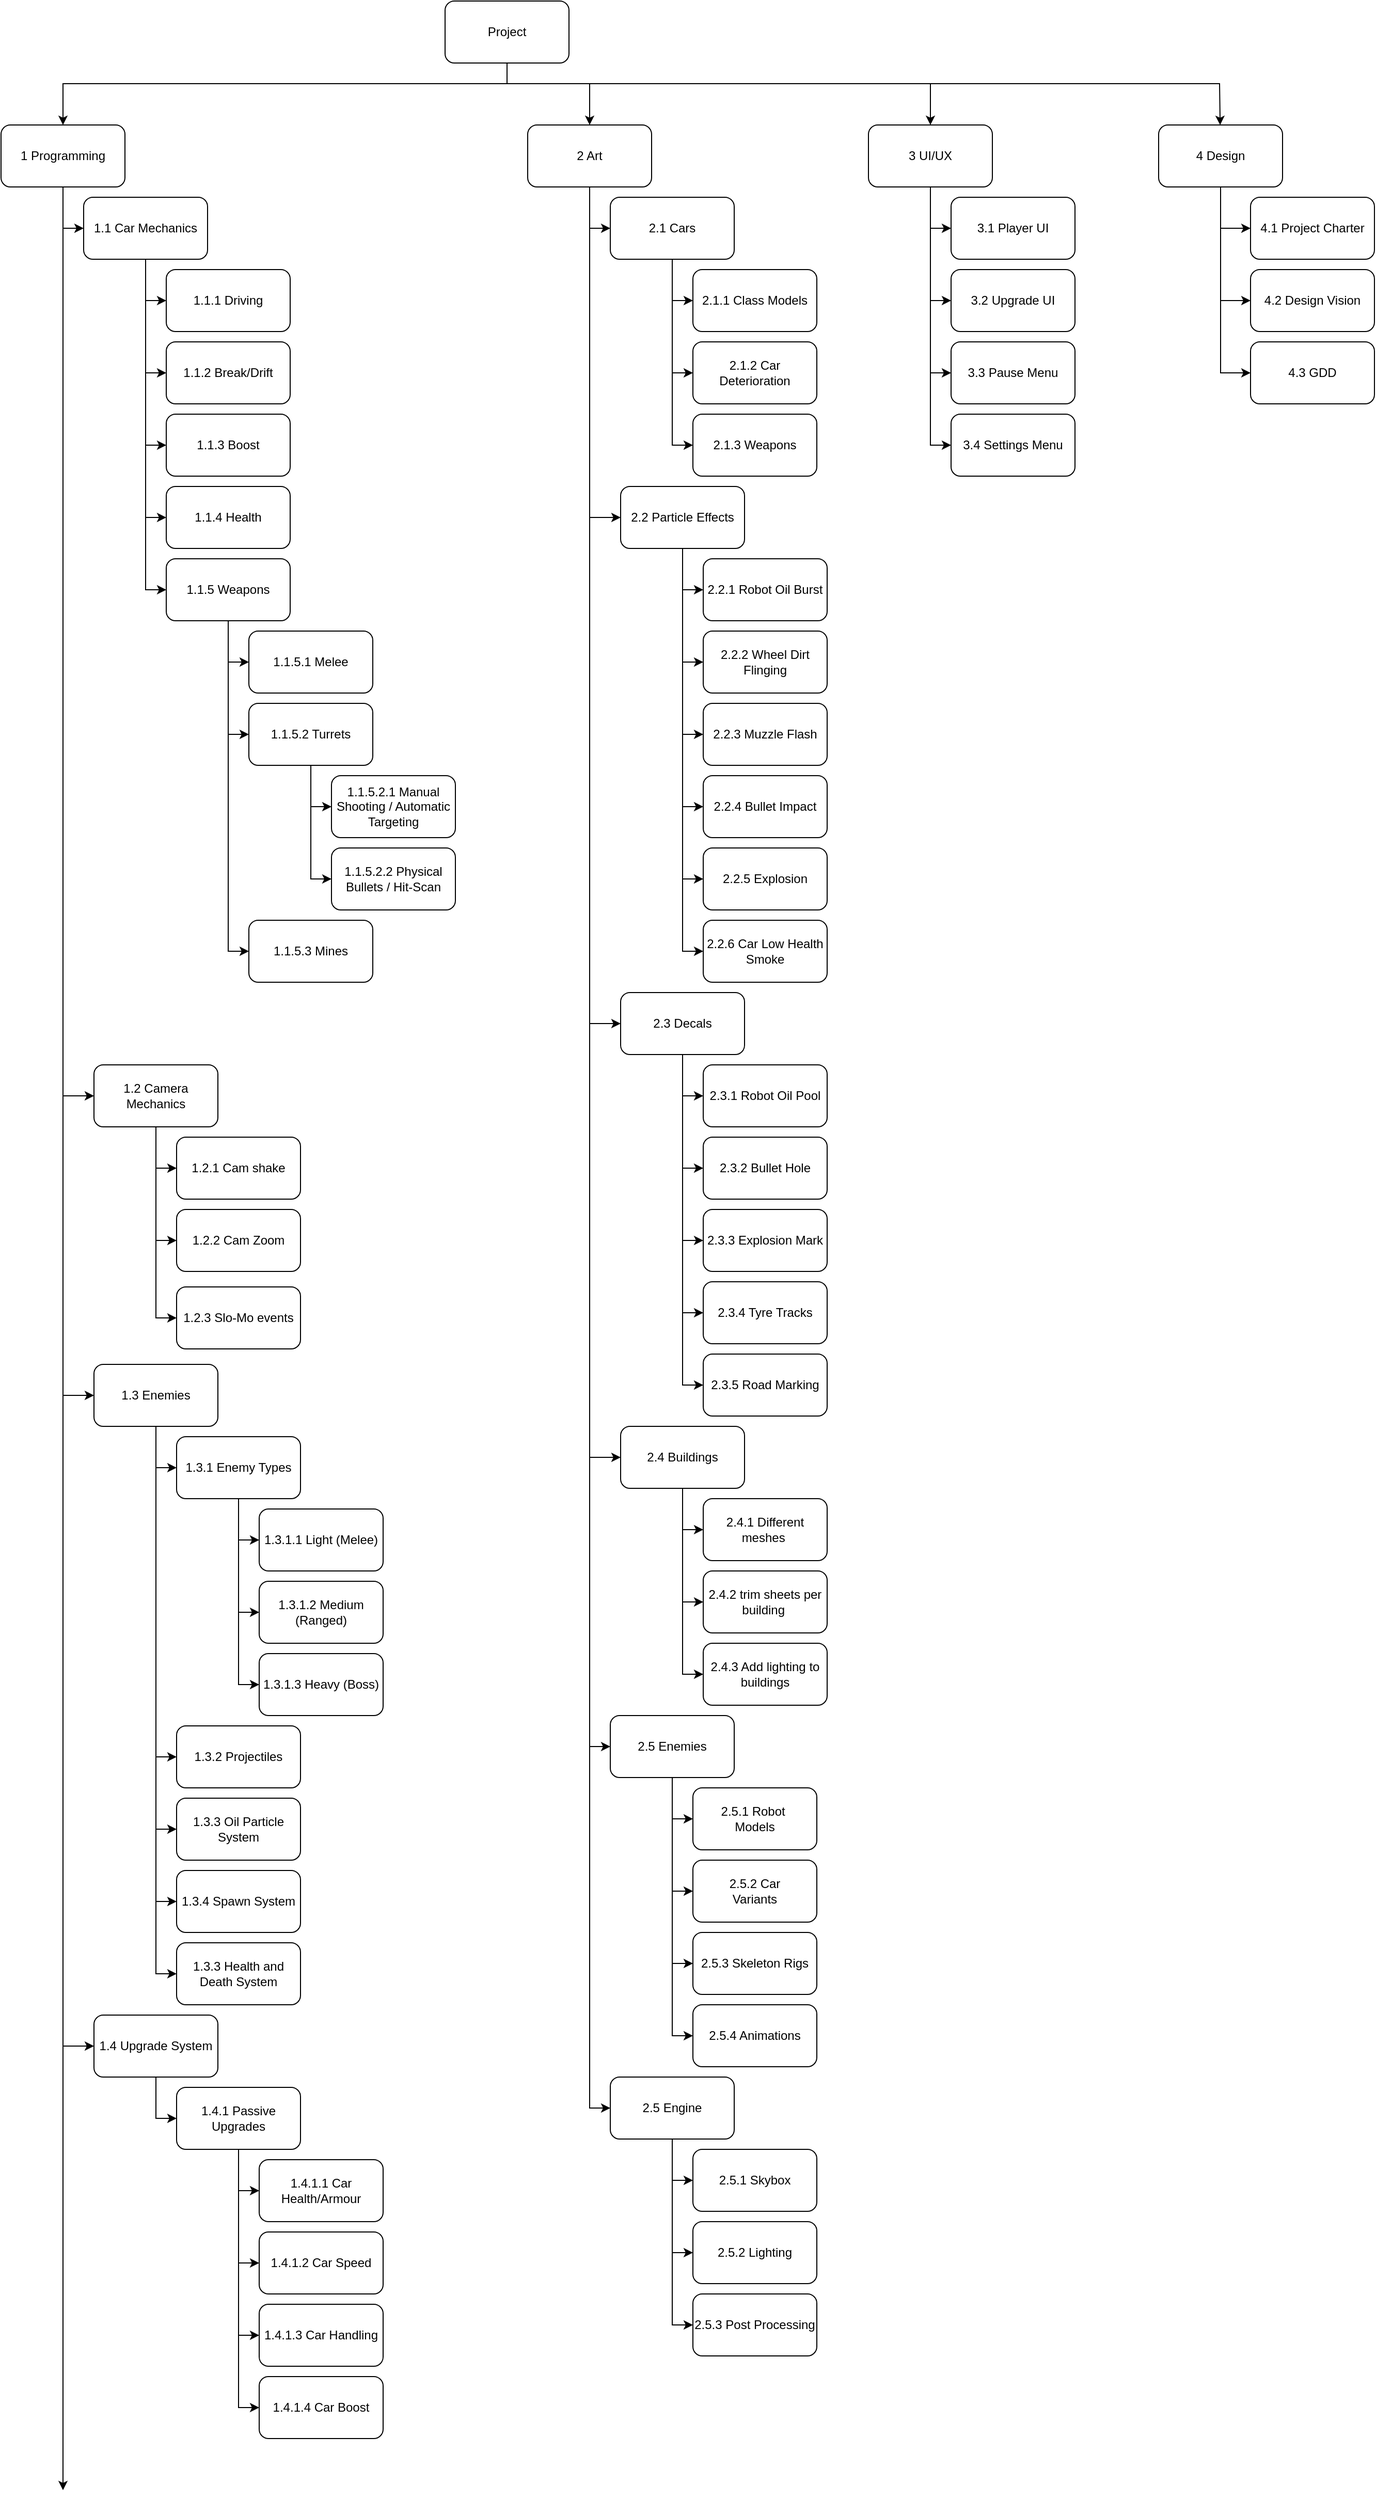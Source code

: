 <mxfile version="24.7.17">
  <diagram id="pvwwQUrMOcKolIaD9RjZ" name="Page-1">
    <mxGraphModel dx="1072" dy="606" grid="1" gridSize="10" guides="1" tooltips="1" connect="1" arrows="1" fold="1" page="1" pageScale="1" pageWidth="827" pageHeight="1169" math="0" shadow="0">
      <root>
        <mxCell id="0" />
        <mxCell id="1" parent="0" />
        <mxCell id="buFqJGUQjfIV5JwptgsI-9" style="edgeStyle=orthogonalEdgeStyle;rounded=0;orthogonalLoop=1;jettySize=auto;html=1;entryX=0;entryY=0.5;entryDx=0;entryDy=0;" parent="1" source="buFqJGUQjfIV5JwptgsI-1" target="buFqJGUQjfIV5JwptgsI-5" edge="1">
          <mxGeometry relative="1" as="geometry" />
        </mxCell>
        <mxCell id="g57Ve-lHUcN1gr9f3cv--34" style="edgeStyle=orthogonalEdgeStyle;rounded=0;orthogonalLoop=1;jettySize=auto;html=1;entryX=0;entryY=0.5;entryDx=0;entryDy=0;" parent="1" source="buFqJGUQjfIV5JwptgsI-1" target="g57Ve-lHUcN1gr9f3cv--35" edge="1">
          <mxGeometry relative="1" as="geometry">
            <mxPoint x="120" y="2000.833" as="targetPoint" />
          </mxGeometry>
        </mxCell>
        <mxCell id="g57Ve-lHUcN1gr9f3cv--50" style="edgeStyle=orthogonalEdgeStyle;rounded=0;orthogonalLoop=1;jettySize=auto;html=1;" parent="1" source="buFqJGUQjfIV5JwptgsI-1" edge="1">
          <mxGeometry relative="1" as="geometry">
            <mxPoint x="120" y="2410" as="targetPoint" />
          </mxGeometry>
        </mxCell>
        <mxCell id="buFqJGUQjfIV5JwptgsI-1" value="1 Programming" style="rounded=1;whiteSpace=wrap;html=1;" parent="1" vertex="1">
          <mxGeometry x="60" y="120" width="120" height="60" as="geometry" />
        </mxCell>
        <mxCell id="tWt80_bKlkRKH3--Gsll-1" style="edgeStyle=orthogonalEdgeStyle;rounded=0;orthogonalLoop=1;jettySize=auto;html=1;exitX=0.5;exitY=1;exitDx=0;exitDy=0;entryX=0;entryY=0.5;entryDx=0;entryDy=0;" parent="1" source="buFqJGUQjfIV5JwptgsI-2" target="tWt80_bKlkRKH3--Gsll-2" edge="1">
          <mxGeometry relative="1" as="geometry">
            <mxPoint x="630" y="1321" as="targetPoint" />
          </mxGeometry>
        </mxCell>
        <mxCell id="Zm_NxnUprEpSF7YcfMTa-1" style="edgeStyle=orthogonalEdgeStyle;rounded=0;orthogonalLoop=1;jettySize=auto;html=1;entryX=0;entryY=0.5;entryDx=0;entryDy=0;" parent="1" source="buFqJGUQjfIV5JwptgsI-2" target="Zm_NxnUprEpSF7YcfMTa-2" edge="1">
          <mxGeometry relative="1" as="geometry">
            <mxPoint x="630" y="1680" as="targetPoint" />
          </mxGeometry>
        </mxCell>
        <mxCell id="Zm_NxnUprEpSF7YcfMTa-15" style="edgeStyle=orthogonalEdgeStyle;rounded=0;orthogonalLoop=1;jettySize=auto;html=1;entryX=0;entryY=0.5;entryDx=0;entryDy=0;" parent="1" source="buFqJGUQjfIV5JwptgsI-2" target="Zm_NxnUprEpSF7YcfMTa-16" edge="1">
          <mxGeometry relative="1" as="geometry">
            <mxPoint x="630" y="2080" as="targetPoint" />
          </mxGeometry>
        </mxCell>
        <mxCell id="buFqJGUQjfIV5JwptgsI-2" value="2 Art" style="rounded=1;whiteSpace=wrap;html=1;" parent="1" vertex="1">
          <mxGeometry x="570" y="120" width="120" height="60" as="geometry" />
        </mxCell>
        <mxCell id="buFqJGUQjfIV5JwptgsI-3" value="3 UI/UX" style="rounded=1;whiteSpace=wrap;html=1;" parent="1" vertex="1">
          <mxGeometry x="900" y="120" width="120" height="60" as="geometry" />
        </mxCell>
        <mxCell id="ofrP8IhBhgZGSnFPArxA-2" style="edgeStyle=orthogonalEdgeStyle;rounded=0;orthogonalLoop=1;jettySize=auto;html=1;exitX=0.5;exitY=1;exitDx=0;exitDy=0;entryX=0;entryY=0.5;entryDx=0;entryDy=0;" edge="1" parent="1" source="buFqJGUQjfIV5JwptgsI-4" target="ofrP8IhBhgZGSnFPArxA-3">
          <mxGeometry relative="1" as="geometry">
            <mxPoint x="1350" y="180" as="targetPoint" />
          </mxGeometry>
        </mxCell>
        <mxCell id="ofrP8IhBhgZGSnFPArxA-4" style="edgeStyle=orthogonalEdgeStyle;rounded=0;orthogonalLoop=1;jettySize=auto;html=1;exitX=0.5;exitY=1;exitDx=0;exitDy=0;entryX=0;entryY=0.5;entryDx=0;entryDy=0;" edge="1" parent="1" source="buFqJGUQjfIV5JwptgsI-4" target="ofrP8IhBhgZGSnFPArxA-5">
          <mxGeometry relative="1" as="geometry">
            <mxPoint x="1241.077" y="300.0" as="targetPoint" />
          </mxGeometry>
        </mxCell>
        <mxCell id="ofrP8IhBhgZGSnFPArxA-7" style="edgeStyle=orthogonalEdgeStyle;rounded=0;orthogonalLoop=1;jettySize=auto;html=1;exitX=0.5;exitY=1;exitDx=0;exitDy=0;entryX=0;entryY=0.5;entryDx=0;entryDy=0;" edge="1" parent="1" source="buFqJGUQjfIV5JwptgsI-4" target="ofrP8IhBhgZGSnFPArxA-6">
          <mxGeometry relative="1" as="geometry" />
        </mxCell>
        <mxCell id="buFqJGUQjfIV5JwptgsI-4" value="4 Design" style="rounded=1;whiteSpace=wrap;html=1;" parent="1" vertex="1">
          <mxGeometry x="1181" y="120" width="120" height="60" as="geometry" />
        </mxCell>
        <mxCell id="buFqJGUQjfIV5JwptgsI-17" value="" style="edgeStyle=orthogonalEdgeStyle;rounded=0;orthogonalLoop=1;jettySize=auto;html=1;entryX=0;entryY=0.5;entryDx=0;entryDy=0;" parent="1" source="buFqJGUQjfIV5JwptgsI-5" target="buFqJGUQjfIV5JwptgsI-16" edge="1">
          <mxGeometry relative="1" as="geometry" />
        </mxCell>
        <mxCell id="buFqJGUQjfIV5JwptgsI-5" value="1.1 Car Mechanics" style="rounded=1;whiteSpace=wrap;html=1;" parent="1" vertex="1">
          <mxGeometry x="140" y="190" width="120" height="60" as="geometry" />
        </mxCell>
        <mxCell id="buFqJGUQjfIV5JwptgsI-6" value="Project" style="rounded=1;whiteSpace=wrap;html=1;" parent="1" vertex="1">
          <mxGeometry x="490" width="120" height="60" as="geometry" />
        </mxCell>
        <mxCell id="buFqJGUQjfIV5JwptgsI-8" value="" style="endArrow=classic;html=1;rounded=0;exitX=0.5;exitY=1;exitDx=0;exitDy=0;entryX=0.5;entryY=0;entryDx=0;entryDy=0;" parent="1" source="buFqJGUQjfIV5JwptgsI-6" target="buFqJGUQjfIV5JwptgsI-1" edge="1">
          <mxGeometry width="50" height="50" relative="1" as="geometry">
            <mxPoint x="500" y="240" as="sourcePoint" />
            <mxPoint x="550" y="190" as="targetPoint" />
            <Array as="points">
              <mxPoint x="550" y="80" />
              <mxPoint x="120" y="80" />
            </Array>
          </mxGeometry>
        </mxCell>
        <mxCell id="buFqJGUQjfIV5JwptgsI-16" value="1.1.1 Driving" style="rounded=1;whiteSpace=wrap;html=1;" parent="1" vertex="1">
          <mxGeometry x="220" y="260" width="120" height="60" as="geometry" />
        </mxCell>
        <mxCell id="buFqJGUQjfIV5JwptgsI-18" value="" style="edgeStyle=orthogonalEdgeStyle;rounded=0;orthogonalLoop=1;jettySize=auto;html=1;entryX=0;entryY=0.5;entryDx=0;entryDy=0;exitX=0.5;exitY=1;exitDx=0;exitDy=0;" parent="1" source="buFqJGUQjfIV5JwptgsI-5" target="buFqJGUQjfIV5JwptgsI-19" edge="1">
          <mxGeometry relative="1" as="geometry">
            <mxPoint x="200" y="330" as="sourcePoint" />
          </mxGeometry>
        </mxCell>
        <mxCell id="buFqJGUQjfIV5JwptgsI-19" value="1.1.2 Break/Drift" style="rounded=1;whiteSpace=wrap;html=1;" parent="1" vertex="1">
          <mxGeometry x="220" y="330" width="120" height="60" as="geometry" />
        </mxCell>
        <mxCell id="buFqJGUQjfIV5JwptgsI-20" value="" style="edgeStyle=orthogonalEdgeStyle;rounded=0;orthogonalLoop=1;jettySize=auto;html=1;entryX=0;entryY=0.5;entryDx=0;entryDy=0;exitX=0.5;exitY=1;exitDx=0;exitDy=0;" parent="1" source="buFqJGUQjfIV5JwptgsI-5" target="buFqJGUQjfIV5JwptgsI-21" edge="1">
          <mxGeometry relative="1" as="geometry">
            <mxPoint x="200" y="400" as="sourcePoint" />
          </mxGeometry>
        </mxCell>
        <mxCell id="buFqJGUQjfIV5JwptgsI-21" value="1.1.3 Boost" style="rounded=1;whiteSpace=wrap;html=1;" parent="1" vertex="1">
          <mxGeometry x="220" y="400" width="120" height="60" as="geometry" />
        </mxCell>
        <mxCell id="buFqJGUQjfIV5JwptgsI-22" value="" style="edgeStyle=orthogonalEdgeStyle;rounded=0;orthogonalLoop=1;jettySize=auto;html=1;entryX=0;entryY=0.5;entryDx=0;entryDy=0;exitX=0.5;exitY=1;exitDx=0;exitDy=0;" parent="1" source="buFqJGUQjfIV5JwptgsI-5" target="buFqJGUQjfIV5JwptgsI-23" edge="1">
          <mxGeometry relative="1" as="geometry">
            <mxPoint x="200" y="450" as="sourcePoint" />
          </mxGeometry>
        </mxCell>
        <mxCell id="buFqJGUQjfIV5JwptgsI-23" value="1.1.4 Health" style="rounded=1;whiteSpace=wrap;html=1;" parent="1" vertex="1">
          <mxGeometry x="220" y="470" width="120" height="60" as="geometry" />
        </mxCell>
        <mxCell id="buFqJGUQjfIV5JwptgsI-24" value="" style="edgeStyle=orthogonalEdgeStyle;rounded=0;orthogonalLoop=1;jettySize=auto;html=1;entryX=0;entryY=0.5;entryDx=0;entryDy=0;exitX=0.5;exitY=1;exitDx=0;exitDy=0;" parent="1" source="buFqJGUQjfIV5JwptgsI-5" target="buFqJGUQjfIV5JwptgsI-25" edge="1">
          <mxGeometry relative="1" as="geometry">
            <mxPoint x="210" y="560" as="sourcePoint" />
          </mxGeometry>
        </mxCell>
        <mxCell id="buFqJGUQjfIV5JwptgsI-25" value="1.1.5 Weapons" style="rounded=1;whiteSpace=wrap;html=1;" parent="1" vertex="1">
          <mxGeometry x="220" y="540" width="120" height="60" as="geometry" />
        </mxCell>
        <mxCell id="buFqJGUQjfIV5JwptgsI-26" value="" style="edgeStyle=orthogonalEdgeStyle;rounded=0;orthogonalLoop=1;jettySize=auto;html=1;entryX=0;entryY=0.5;entryDx=0;entryDy=0;exitX=0.5;exitY=1;exitDx=0;exitDy=0;" parent="1" source="buFqJGUQjfIV5JwptgsI-25" target="buFqJGUQjfIV5JwptgsI-27" edge="1">
          <mxGeometry relative="1" as="geometry">
            <mxPoint x="274" y="610" as="sourcePoint" />
          </mxGeometry>
        </mxCell>
        <mxCell id="buFqJGUQjfIV5JwptgsI-27" value="1.1.5.1 Melee" style="rounded=1;whiteSpace=wrap;html=1;" parent="1" vertex="1">
          <mxGeometry x="300" y="610" width="120" height="60" as="geometry" />
        </mxCell>
        <mxCell id="buFqJGUQjfIV5JwptgsI-28" value="" style="edgeStyle=orthogonalEdgeStyle;rounded=0;orthogonalLoop=1;jettySize=auto;html=1;entryX=0;entryY=0.5;entryDx=0;entryDy=0;exitX=0.5;exitY=1;exitDx=0;exitDy=0;" parent="1" source="buFqJGUQjfIV5JwptgsI-25" target="buFqJGUQjfIV5JwptgsI-29" edge="1">
          <mxGeometry relative="1" as="geometry">
            <mxPoint x="280" y="670" as="sourcePoint" />
          </mxGeometry>
        </mxCell>
        <mxCell id="buFqJGUQjfIV5JwptgsI-29" value="1.1.5.2 Turrets" style="rounded=1;whiteSpace=wrap;html=1;" parent="1" vertex="1">
          <mxGeometry x="300" y="680" width="120" height="60" as="geometry" />
        </mxCell>
        <mxCell id="buFqJGUQjfIV5JwptgsI-30" value="" style="edgeStyle=orthogonalEdgeStyle;rounded=0;orthogonalLoop=1;jettySize=auto;html=1;entryX=0;entryY=0.5;entryDx=0;entryDy=0;exitX=0.5;exitY=1;exitDx=0;exitDy=0;" parent="1" source="buFqJGUQjfIV5JwptgsI-2" target="buFqJGUQjfIV5JwptgsI-31" edge="1">
          <mxGeometry relative="1" as="geometry">
            <mxPoint x="630" y="290" as="sourcePoint" />
          </mxGeometry>
        </mxCell>
        <mxCell id="buFqJGUQjfIV5JwptgsI-31" value="2.1 Cars" style="rounded=1;whiteSpace=wrap;html=1;" parent="1" vertex="1">
          <mxGeometry x="650" y="190" width="120" height="60" as="geometry" />
        </mxCell>
        <mxCell id="buFqJGUQjfIV5JwptgsI-34" value="" style="edgeStyle=orthogonalEdgeStyle;rounded=0;orthogonalLoop=1;jettySize=auto;html=1;entryX=0;entryY=0.5;entryDx=0;entryDy=0;exitX=0.5;exitY=1;exitDx=0;exitDy=0;" parent="1" source="buFqJGUQjfIV5JwptgsI-31" target="buFqJGUQjfIV5JwptgsI-35" edge="1">
          <mxGeometry relative="1" as="geometry">
            <mxPoint x="700" y="270" as="sourcePoint" />
          </mxGeometry>
        </mxCell>
        <mxCell id="buFqJGUQjfIV5JwptgsI-35" value="2.1.1 Class Models" style="rounded=1;whiteSpace=wrap;html=1;" parent="1" vertex="1">
          <mxGeometry x="730" y="260" width="120" height="60" as="geometry" />
        </mxCell>
        <mxCell id="buFqJGUQjfIV5JwptgsI-36" value="" style="edgeStyle=orthogonalEdgeStyle;rounded=0;orthogonalLoop=1;jettySize=auto;html=1;entryX=0;entryY=0.5;entryDx=0;entryDy=0;exitX=0.5;exitY=1;exitDx=0;exitDy=0;" parent="1" source="buFqJGUQjfIV5JwptgsI-31" target="buFqJGUQjfIV5JwptgsI-37" edge="1">
          <mxGeometry relative="1" as="geometry">
            <mxPoint x="710" y="320" as="sourcePoint" />
          </mxGeometry>
        </mxCell>
        <mxCell id="buFqJGUQjfIV5JwptgsI-37" value="2.1.2 Car Deterioration" style="rounded=1;whiteSpace=wrap;html=1;" parent="1" vertex="1">
          <mxGeometry x="730" y="330" width="120" height="60" as="geometry" />
        </mxCell>
        <mxCell id="buFqJGUQjfIV5JwptgsI-38" value="" style="edgeStyle=orthogonalEdgeStyle;rounded=0;orthogonalLoop=1;jettySize=auto;html=1;entryX=0;entryY=0.5;entryDx=0;entryDy=0;exitX=0.5;exitY=1;exitDx=0;exitDy=0;" parent="1" source="buFqJGUQjfIV5JwptgsI-31" target="buFqJGUQjfIV5JwptgsI-39" edge="1">
          <mxGeometry relative="1" as="geometry">
            <mxPoint x="710" y="390" as="sourcePoint" />
          </mxGeometry>
        </mxCell>
        <mxCell id="buFqJGUQjfIV5JwptgsI-39" value="2.1.3 Weapons" style="rounded=1;whiteSpace=wrap;html=1;" parent="1" vertex="1">
          <mxGeometry x="730" y="400" width="120" height="60" as="geometry" />
        </mxCell>
        <mxCell id="2qCj0dNmz67mReh1wG9u-1" value="" style="edgeStyle=orthogonalEdgeStyle;rounded=0;orthogonalLoop=1;jettySize=auto;html=1;entryX=0;entryY=0.5;entryDx=0;entryDy=0;exitX=0.5;exitY=1;exitDx=0;exitDy=0;" parent="1" source="buFqJGUQjfIV5JwptgsI-29" target="2qCj0dNmz67mReh1wG9u-2" edge="1">
          <mxGeometry relative="1" as="geometry">
            <mxPoint x="344" y="770" as="sourcePoint" />
          </mxGeometry>
        </mxCell>
        <mxCell id="2qCj0dNmz67mReh1wG9u-2" value="1.1.5.2.1 Manual Shooting / Automatic Targeting" style="rounded=1;whiteSpace=wrap;html=1;" parent="1" vertex="1">
          <mxGeometry x="380" y="750" width="120" height="60" as="geometry" />
        </mxCell>
        <mxCell id="2qCj0dNmz67mReh1wG9u-3" value="" style="edgeStyle=orthogonalEdgeStyle;rounded=0;orthogonalLoop=1;jettySize=auto;html=1;entryX=0;entryY=0.5;entryDx=0;entryDy=0;exitX=0.5;exitY=1;exitDx=0;exitDy=0;" parent="1" source="buFqJGUQjfIV5JwptgsI-29" target="2qCj0dNmz67mReh1wG9u-4" edge="1">
          <mxGeometry relative="1" as="geometry">
            <mxPoint x="360" y="810" as="sourcePoint" />
          </mxGeometry>
        </mxCell>
        <mxCell id="2qCj0dNmz67mReh1wG9u-4" value="1.1.5.2.2 Physical Bullets / Hit-Scan" style="rounded=1;whiteSpace=wrap;html=1;" parent="1" vertex="1">
          <mxGeometry x="380" y="820" width="120" height="60" as="geometry" />
        </mxCell>
        <mxCell id="2qCj0dNmz67mReh1wG9u-5" value="" style="edgeStyle=orthogonalEdgeStyle;rounded=0;orthogonalLoop=1;jettySize=auto;html=1;entryX=0;entryY=0.5;entryDx=0;entryDy=0;exitX=0.5;exitY=1;exitDx=0;exitDy=0;" parent="1" source="buFqJGUQjfIV5JwptgsI-25" target="2qCj0dNmz67mReh1wG9u-6" edge="1">
          <mxGeometry relative="1" as="geometry">
            <mxPoint x="280" y="810" as="sourcePoint" />
          </mxGeometry>
        </mxCell>
        <mxCell id="2qCj0dNmz67mReh1wG9u-6" value="1.1.5.3 Mines" style="rounded=1;whiteSpace=wrap;html=1;" parent="1" vertex="1">
          <mxGeometry x="300" y="890" width="120" height="60" as="geometry" />
        </mxCell>
        <mxCell id="2qCj0dNmz67mReh1wG9u-7" value="" style="edgeStyle=orthogonalEdgeStyle;rounded=0;orthogonalLoop=1;jettySize=auto;html=1;entryX=0;entryY=0.5;entryDx=0;entryDy=0;exitX=0.5;exitY=1;exitDx=0;exitDy=0;" parent="1" source="buFqJGUQjfIV5JwptgsI-1" target="2qCj0dNmz67mReh1wG9u-8" edge="1">
          <mxGeometry relative="1" as="geometry">
            <mxPoint x="40" y="1520.0" as="sourcePoint" />
          </mxGeometry>
        </mxCell>
        <mxCell id="g57Ve-lHUcN1gr9f3cv--31" style="edgeStyle=orthogonalEdgeStyle;rounded=0;orthogonalLoop=1;jettySize=auto;html=1;entryX=0;entryY=0.5;entryDx=0;entryDy=0;" parent="1" source="2qCj0dNmz67mReh1wG9u-8" target="g57Ve-lHUcN1gr9f3cv--29" edge="1">
          <mxGeometry relative="1" as="geometry" />
        </mxCell>
        <mxCell id="g57Ve-lHUcN1gr9f3cv--33" style="edgeStyle=orthogonalEdgeStyle;rounded=0;orthogonalLoop=1;jettySize=auto;html=1;entryX=0;entryY=0.5;entryDx=0;entryDy=0;" parent="1" source="2qCj0dNmz67mReh1wG9u-8" target="g57Ve-lHUcN1gr9f3cv--32" edge="1">
          <mxGeometry relative="1" as="geometry" />
        </mxCell>
        <mxCell id="2qCj0dNmz67mReh1wG9u-8" value="1.3 Enemies" style="rounded=1;whiteSpace=wrap;html=1;" parent="1" vertex="1">
          <mxGeometry x="150" y="1320" width="120" height="60" as="geometry" />
        </mxCell>
        <mxCell id="2qCj0dNmz67mReh1wG9u-9" value="" style="edgeStyle=orthogonalEdgeStyle;rounded=0;orthogonalLoop=1;jettySize=auto;html=1;entryX=0;entryY=0.5;entryDx=0;entryDy=0;exitX=0.5;exitY=1;exitDx=0;exitDy=0;" parent="1" source="buFqJGUQjfIV5JwptgsI-2" target="2qCj0dNmz67mReh1wG9u-10" edge="1">
          <mxGeometry relative="1" as="geometry">
            <mxPoint x="640" y="460" as="sourcePoint" />
          </mxGeometry>
        </mxCell>
        <mxCell id="2qCj0dNmz67mReh1wG9u-10" value="2.2 Particle Effects" style="rounded=1;whiteSpace=wrap;html=1;" parent="1" vertex="1">
          <mxGeometry x="660" y="470" width="120" height="60" as="geometry" />
        </mxCell>
        <mxCell id="2qCj0dNmz67mReh1wG9u-11" value="" style="edgeStyle=orthogonalEdgeStyle;rounded=0;orthogonalLoop=1;jettySize=auto;html=1;entryX=0;entryY=0.5;entryDx=0;entryDy=0;exitX=0.5;exitY=1;exitDx=0;exitDy=0;" parent="1" source="2qCj0dNmz67mReh1wG9u-10" target="2qCj0dNmz67mReh1wG9u-12" edge="1">
          <mxGeometry relative="1" as="geometry">
            <mxPoint x="720" y="530" as="sourcePoint" />
          </mxGeometry>
        </mxCell>
        <mxCell id="2qCj0dNmz67mReh1wG9u-12" value="2.2.1 Robot Oil Burst" style="rounded=1;whiteSpace=wrap;html=1;" parent="1" vertex="1">
          <mxGeometry x="740" y="540" width="120" height="60" as="geometry" />
        </mxCell>
        <mxCell id="2qCj0dNmz67mReh1wG9u-13" value="" style="edgeStyle=orthogonalEdgeStyle;rounded=0;orthogonalLoop=1;jettySize=auto;html=1;entryX=0;entryY=0.5;entryDx=0;entryDy=0;exitX=0.5;exitY=1;exitDx=0;exitDy=0;" parent="1" source="2qCj0dNmz67mReh1wG9u-10" target="2qCj0dNmz67mReh1wG9u-14" edge="1">
          <mxGeometry relative="1" as="geometry">
            <mxPoint x="720" y="600" as="sourcePoint" />
          </mxGeometry>
        </mxCell>
        <mxCell id="2qCj0dNmz67mReh1wG9u-14" value="2.2.2 Wheel Dirt Flinging" style="rounded=1;whiteSpace=wrap;html=1;" parent="1" vertex="1">
          <mxGeometry x="740" y="610" width="120" height="60" as="geometry" />
        </mxCell>
        <mxCell id="2qCj0dNmz67mReh1wG9u-15" value="" style="edgeStyle=orthogonalEdgeStyle;rounded=0;orthogonalLoop=1;jettySize=auto;html=1;entryX=0;entryY=0.5;entryDx=0;entryDy=0;exitX=0.5;exitY=1;exitDx=0;exitDy=0;" parent="1" source="2qCj0dNmz67mReh1wG9u-10" target="2qCj0dNmz67mReh1wG9u-16" edge="1">
          <mxGeometry relative="1" as="geometry">
            <mxPoint x="720" y="670" as="sourcePoint" />
          </mxGeometry>
        </mxCell>
        <mxCell id="2qCj0dNmz67mReh1wG9u-16" value="2.2.3 Muzzle Flash" style="rounded=1;whiteSpace=wrap;html=1;" parent="1" vertex="1">
          <mxGeometry x="740" y="680" width="120" height="60" as="geometry" />
        </mxCell>
        <mxCell id="2qCj0dNmz67mReh1wG9u-17" value="" style="edgeStyle=orthogonalEdgeStyle;rounded=0;orthogonalLoop=1;jettySize=auto;html=1;entryX=0;entryY=0.5;entryDx=0;entryDy=0;exitX=0.5;exitY=1;exitDx=0;exitDy=0;" parent="1" source="2qCj0dNmz67mReh1wG9u-10" target="2qCj0dNmz67mReh1wG9u-18" edge="1">
          <mxGeometry relative="1" as="geometry">
            <mxPoint x="720" y="740" as="sourcePoint" />
          </mxGeometry>
        </mxCell>
        <mxCell id="2qCj0dNmz67mReh1wG9u-18" value="2.2.4 Bullet Impact" style="rounded=1;whiteSpace=wrap;html=1;" parent="1" vertex="1">
          <mxGeometry x="740" y="750" width="120" height="60" as="geometry" />
        </mxCell>
        <mxCell id="2qCj0dNmz67mReh1wG9u-19" value="" style="edgeStyle=orthogonalEdgeStyle;rounded=0;orthogonalLoop=1;jettySize=auto;html=1;entryX=0;entryY=0.5;entryDx=0;entryDy=0;exitX=0.5;exitY=1;exitDx=0;exitDy=0;" parent="1" source="2qCj0dNmz67mReh1wG9u-10" target="2qCj0dNmz67mReh1wG9u-20" edge="1">
          <mxGeometry relative="1" as="geometry">
            <mxPoint x="720" y="810" as="sourcePoint" />
          </mxGeometry>
        </mxCell>
        <mxCell id="2qCj0dNmz67mReh1wG9u-20" value="2.2.5 Explosion" style="rounded=1;whiteSpace=wrap;html=1;" parent="1" vertex="1">
          <mxGeometry x="740" y="820" width="120" height="60" as="geometry" />
        </mxCell>
        <mxCell id="2qCj0dNmz67mReh1wG9u-21" value="" style="edgeStyle=orthogonalEdgeStyle;rounded=0;orthogonalLoop=1;jettySize=auto;html=1;entryX=0;entryY=0.5;entryDx=0;entryDy=0;exitX=0.5;exitY=1;exitDx=0;exitDy=0;" parent="1" source="buFqJGUQjfIV5JwptgsI-2" target="2qCj0dNmz67mReh1wG9u-22" edge="1">
          <mxGeometry relative="1" as="geometry">
            <mxPoint x="630" y="600" as="sourcePoint" />
          </mxGeometry>
        </mxCell>
        <mxCell id="Zm_NxnUprEpSF7YcfMTa-13" style="edgeStyle=orthogonalEdgeStyle;rounded=0;orthogonalLoop=1;jettySize=auto;html=1;entryX=0;entryY=0.5;entryDx=0;entryDy=0;" parent="1" source="2qCj0dNmz67mReh1wG9u-22" target="Zm_NxnUprEpSF7YcfMTa-14" edge="1">
          <mxGeometry relative="1" as="geometry">
            <mxPoint x="720" y="1340" as="targetPoint" />
          </mxGeometry>
        </mxCell>
        <mxCell id="2qCj0dNmz67mReh1wG9u-22" value="2.3 Decals" style="rounded=1;whiteSpace=wrap;html=1;" parent="1" vertex="1">
          <mxGeometry x="660" y="960" width="120" height="60" as="geometry" />
        </mxCell>
        <mxCell id="2qCj0dNmz67mReh1wG9u-23" value="" style="edgeStyle=orthogonalEdgeStyle;rounded=0;orthogonalLoop=1;jettySize=auto;html=1;entryX=0;entryY=0.5;entryDx=0;entryDy=0;exitX=0.5;exitY=1;exitDx=0;exitDy=0;" parent="1" source="2qCj0dNmz67mReh1wG9u-22" target="2qCj0dNmz67mReh1wG9u-24" edge="1">
          <mxGeometry relative="1" as="geometry">
            <mxPoint x="700" y="1050" as="sourcePoint" />
          </mxGeometry>
        </mxCell>
        <mxCell id="2qCj0dNmz67mReh1wG9u-24" value="2.3.1 Robot Oil Pool" style="rounded=1;whiteSpace=wrap;html=1;" parent="1" vertex="1">
          <mxGeometry x="740" y="1030" width="120" height="60" as="geometry" />
        </mxCell>
        <mxCell id="2qCj0dNmz67mReh1wG9u-25" value="" style="edgeStyle=orthogonalEdgeStyle;rounded=0;orthogonalLoop=1;jettySize=auto;html=1;entryX=0;entryY=0.5;entryDx=0;entryDy=0;exitX=0.5;exitY=1;exitDx=0;exitDy=0;" parent="1" source="2qCj0dNmz67mReh1wG9u-22" target="2qCj0dNmz67mReh1wG9u-26" edge="1">
          <mxGeometry relative="1" as="geometry">
            <mxPoint x="720" y="1090" as="sourcePoint" />
          </mxGeometry>
        </mxCell>
        <mxCell id="2qCj0dNmz67mReh1wG9u-26" value="2.3.2 Bullet Hole" style="rounded=1;whiteSpace=wrap;html=1;" parent="1" vertex="1">
          <mxGeometry x="740" y="1100" width="120" height="60" as="geometry" />
        </mxCell>
        <mxCell id="2qCj0dNmz67mReh1wG9u-27" value="" style="edgeStyle=orthogonalEdgeStyle;rounded=0;orthogonalLoop=1;jettySize=auto;html=1;entryX=0;entryY=0.5;entryDx=0;entryDy=0;exitX=0.5;exitY=1;exitDx=0;exitDy=0;" parent="1" source="2qCj0dNmz67mReh1wG9u-22" target="2qCj0dNmz67mReh1wG9u-28" edge="1">
          <mxGeometry relative="1" as="geometry">
            <mxPoint x="720" y="1160" as="sourcePoint" />
          </mxGeometry>
        </mxCell>
        <mxCell id="2qCj0dNmz67mReh1wG9u-28" value="2.3.3 Explosion Mark" style="rounded=1;whiteSpace=wrap;html=1;" parent="1" vertex="1">
          <mxGeometry x="740" y="1170" width="120" height="60" as="geometry" />
        </mxCell>
        <mxCell id="2qCj0dNmz67mReh1wG9u-29" value="" style="edgeStyle=orthogonalEdgeStyle;rounded=0;orthogonalLoop=1;jettySize=auto;html=1;entryX=0;entryY=0.5;entryDx=0;entryDy=0;exitX=0.5;exitY=1;exitDx=0;exitDy=0;" parent="1" source="2qCj0dNmz67mReh1wG9u-22" target="2qCj0dNmz67mReh1wG9u-30" edge="1">
          <mxGeometry relative="1" as="geometry">
            <mxPoint x="720" y="1230" as="sourcePoint" />
          </mxGeometry>
        </mxCell>
        <mxCell id="2qCj0dNmz67mReh1wG9u-30" value="2.3.4 Tyre Tracks" style="rounded=1;whiteSpace=wrap;html=1;" parent="1" vertex="1">
          <mxGeometry x="740" y="1240" width="120" height="60" as="geometry" />
        </mxCell>
        <mxCell id="tWt80_bKlkRKH3--Gsll-6" style="edgeStyle=orthogonalEdgeStyle;rounded=0;orthogonalLoop=1;jettySize=auto;html=1;exitX=0.5;exitY=1;exitDx=0;exitDy=0;entryX=0;entryY=0.5;entryDx=0;entryDy=0;" parent="1" source="tWt80_bKlkRKH3--Gsll-2" target="tWt80_bKlkRKH3--Gsll-5" edge="1">
          <mxGeometry relative="1" as="geometry" />
        </mxCell>
        <mxCell id="tWt80_bKlkRKH3--Gsll-9" style="edgeStyle=orthogonalEdgeStyle;rounded=0;orthogonalLoop=1;jettySize=auto;html=1;exitX=0.5;exitY=1;exitDx=0;exitDy=0;entryX=0;entryY=0.5;entryDx=0;entryDy=0;" parent="1" source="tWt80_bKlkRKH3--Gsll-2" target="tWt80_bKlkRKH3--Gsll-8" edge="1">
          <mxGeometry relative="1" as="geometry" />
        </mxCell>
        <mxCell id="tWt80_bKlkRKH3--Gsll-10" style="edgeStyle=orthogonalEdgeStyle;rounded=0;orthogonalLoop=1;jettySize=auto;html=1;exitX=0.5;exitY=1;exitDx=0;exitDy=0;entryX=0;entryY=0.5;entryDx=0;entryDy=0;" parent="1" source="tWt80_bKlkRKH3--Gsll-2" target="tWt80_bKlkRKH3--Gsll-11" edge="1">
          <mxGeometry relative="1" as="geometry">
            <mxPoint x="720" y="1570" as="targetPoint" />
          </mxGeometry>
        </mxCell>
        <mxCell id="tWt80_bKlkRKH3--Gsll-2" value="2.4 Buildings" style="rounded=1;whiteSpace=wrap;html=1;" parent="1" vertex="1">
          <mxGeometry x="660" y="1380" width="120" height="60" as="geometry" />
        </mxCell>
        <mxCell id="tWt80_bKlkRKH3--Gsll-5" value="2.4.1 Different meshes&amp;nbsp;" style="rounded=1;whiteSpace=wrap;html=1;" parent="1" vertex="1">
          <mxGeometry x="740" y="1450" width="120" height="60" as="geometry" />
        </mxCell>
        <mxCell id="tWt80_bKlkRKH3--Gsll-8" value="2.4.2 trim sheets per building&amp;nbsp;" style="rounded=1;whiteSpace=wrap;html=1;" parent="1" vertex="1">
          <mxGeometry x="740" y="1520" width="120" height="60" as="geometry" />
        </mxCell>
        <mxCell id="tWt80_bKlkRKH3--Gsll-11" value="2.4.3 Add lighting to buildings" style="rounded=1;whiteSpace=wrap;html=1;" parent="1" vertex="1">
          <mxGeometry x="740" y="1590" width="120" height="60" as="geometry" />
        </mxCell>
        <mxCell id="I1aEzilDOxCqesVj3jfa-1" style="edgeStyle=orthogonalEdgeStyle;rounded=0;orthogonalLoop=1;jettySize=auto;html=1;entryX=0;entryY=0.5;entryDx=0;entryDy=0;exitX=0.5;exitY=1;exitDx=0;exitDy=0;" parent="1" source="buFqJGUQjfIV5JwptgsI-1" target="I1aEzilDOxCqesVj3jfa-2" edge="1">
          <mxGeometry relative="1" as="geometry">
            <mxPoint x="130" y="1020" as="sourcePoint" />
          </mxGeometry>
        </mxCell>
        <mxCell id="I1aEzilDOxCqesVj3jfa-2" value="1.2 Camera Mechanics" style="rounded=1;whiteSpace=wrap;html=1;" parent="1" vertex="1">
          <mxGeometry x="150" y="1030" width="120" height="60" as="geometry" />
        </mxCell>
        <mxCell id="g57Ve-lHUcN1gr9f3cv--1" value="" style="endArrow=classic;html=1;rounded=0;exitX=0.5;exitY=1;exitDx=0;exitDy=0;entryX=0.5;entryY=0;entryDx=0;entryDy=0;" parent="1" source="buFqJGUQjfIV5JwptgsI-6" target="buFqJGUQjfIV5JwptgsI-2" edge="1">
          <mxGeometry width="50" height="50" relative="1" as="geometry">
            <mxPoint x="520" y="340" as="sourcePoint" />
            <mxPoint x="570" y="290" as="targetPoint" />
            <Array as="points">
              <mxPoint x="550" y="80" />
              <mxPoint x="630" y="80" />
            </Array>
          </mxGeometry>
        </mxCell>
        <mxCell id="g57Ve-lHUcN1gr9f3cv--4" value="" style="edgeStyle=orthogonalEdgeStyle;rounded=0;orthogonalLoop=1;jettySize=auto;html=1;entryX=0;entryY=0.5;entryDx=0;entryDy=0;exitX=0.5;exitY=1;exitDx=0;exitDy=0;" parent="1" source="I1aEzilDOxCqesVj3jfa-2" target="g57Ve-lHUcN1gr9f3cv--5" edge="1">
          <mxGeometry relative="1" as="geometry">
            <mxPoint x="200" y="1120.0" as="sourcePoint" />
          </mxGeometry>
        </mxCell>
        <mxCell id="g57Ve-lHUcN1gr9f3cv--5" value="1.2.1 Cam shake" style="rounded=1;whiteSpace=wrap;html=1;" parent="1" vertex="1">
          <mxGeometry x="230" y="1100" width="120" height="60" as="geometry" />
        </mxCell>
        <mxCell id="g57Ve-lHUcN1gr9f3cv--6" value="" style="edgeStyle=orthogonalEdgeStyle;rounded=0;orthogonalLoop=1;jettySize=auto;html=1;entryX=0;entryY=0.5;entryDx=0;entryDy=0;exitX=0.5;exitY=1;exitDx=0;exitDy=0;" parent="1" source="I1aEzilDOxCqesVj3jfa-2" target="g57Ve-lHUcN1gr9f3cv--7" edge="1">
          <mxGeometry relative="1" as="geometry">
            <mxPoint x="210" y="1160.0" as="sourcePoint" />
          </mxGeometry>
        </mxCell>
        <mxCell id="g57Ve-lHUcN1gr9f3cv--7" value="1.2.2 Cam Zoom" style="rounded=1;whiteSpace=wrap;html=1;" parent="1" vertex="1">
          <mxGeometry x="230" y="1170" width="120" height="60" as="geometry" />
        </mxCell>
        <mxCell id="g57Ve-lHUcN1gr9f3cv--8" value="" style="edgeStyle=orthogonalEdgeStyle;rounded=0;orthogonalLoop=1;jettySize=auto;html=1;entryX=0;entryY=0.5;entryDx=0;entryDy=0;exitX=0.5;exitY=1;exitDx=0;exitDy=0;" parent="1" source="I1aEzilDOxCqesVj3jfa-2" target="g57Ve-lHUcN1gr9f3cv--9" edge="1">
          <mxGeometry relative="1" as="geometry">
            <mxPoint x="210" y="1235.0" as="sourcePoint" />
          </mxGeometry>
        </mxCell>
        <mxCell id="g57Ve-lHUcN1gr9f3cv--9" value="1.2.3 Slo-Mo events" style="rounded=1;whiteSpace=wrap;html=1;" parent="1" vertex="1">
          <mxGeometry x="230" y="1245" width="120" height="60" as="geometry" />
        </mxCell>
        <mxCell id="g57Ve-lHUcN1gr9f3cv--10" value="" style="edgeStyle=orthogonalEdgeStyle;rounded=0;orthogonalLoop=1;jettySize=auto;html=1;entryX=0;entryY=0.5;entryDx=0;entryDy=0;exitX=0.5;exitY=1;exitDx=0;exitDy=0;" parent="1" source="2qCj0dNmz67mReh1wG9u-8" target="g57Ve-lHUcN1gr9f3cv--11" edge="1">
          <mxGeometry relative="1" as="geometry">
            <mxPoint x="190" y="1400.0" as="sourcePoint" />
          </mxGeometry>
        </mxCell>
        <mxCell id="g57Ve-lHUcN1gr9f3cv--11" value="1.3.1 Enemy Types" style="rounded=1;whiteSpace=wrap;html=1;" parent="1" vertex="1">
          <mxGeometry x="230" y="1390" width="120" height="60" as="geometry" />
        </mxCell>
        <mxCell id="g57Ve-lHUcN1gr9f3cv--12" value="" style="edgeStyle=orthogonalEdgeStyle;rounded=0;orthogonalLoop=1;jettySize=auto;html=1;entryX=0;entryY=0.5;entryDx=0;entryDy=0;exitX=0.5;exitY=1;exitDx=0;exitDy=0;" parent="1" source="g57Ve-lHUcN1gr9f3cv--11" target="g57Ve-lHUcN1gr9f3cv--13" edge="1">
          <mxGeometry relative="1" as="geometry">
            <mxPoint x="300" y="1490.0" as="sourcePoint" />
          </mxGeometry>
        </mxCell>
        <mxCell id="g57Ve-lHUcN1gr9f3cv--13" value="1.3.1.1 Light (Melee)" style="rounded=1;whiteSpace=wrap;html=1;" parent="1" vertex="1">
          <mxGeometry x="310" y="1460" width="120" height="60" as="geometry" />
        </mxCell>
        <mxCell id="g57Ve-lHUcN1gr9f3cv--14" value="" style="edgeStyle=orthogonalEdgeStyle;rounded=0;orthogonalLoop=1;jettySize=auto;html=1;entryX=0;entryY=0.5;entryDx=0;entryDy=0;exitX=0.5;exitY=1;exitDx=0;exitDy=0;" parent="1" source="g57Ve-lHUcN1gr9f3cv--11" target="g57Ve-lHUcN1gr9f3cv--15" edge="1">
          <mxGeometry relative="1" as="geometry">
            <mxPoint x="290" y="1520.0" as="sourcePoint" />
          </mxGeometry>
        </mxCell>
        <mxCell id="g57Ve-lHUcN1gr9f3cv--15" value="1.3.1.2 Medium (Ranged)" style="rounded=1;whiteSpace=wrap;html=1;" parent="1" vertex="1">
          <mxGeometry x="310" y="1530" width="120" height="60" as="geometry" />
        </mxCell>
        <mxCell id="g57Ve-lHUcN1gr9f3cv--16" value="" style="edgeStyle=orthogonalEdgeStyle;rounded=0;orthogonalLoop=1;jettySize=auto;html=1;entryX=0;entryY=0.5;entryDx=0;entryDy=0;exitX=0.5;exitY=1;exitDx=0;exitDy=0;" parent="1" source="g57Ve-lHUcN1gr9f3cv--11" target="g57Ve-lHUcN1gr9f3cv--17" edge="1">
          <mxGeometry relative="1" as="geometry">
            <mxPoint x="290" y="1590.0" as="sourcePoint" />
          </mxGeometry>
        </mxCell>
        <mxCell id="g57Ve-lHUcN1gr9f3cv--17" value="1.3.1.3 Heavy (Boss)" style="rounded=1;whiteSpace=wrap;html=1;" parent="1" vertex="1">
          <mxGeometry x="310" y="1600" width="120" height="60" as="geometry" />
        </mxCell>
        <mxCell id="g57Ve-lHUcN1gr9f3cv--18" value="" style="edgeStyle=orthogonalEdgeStyle;rounded=0;orthogonalLoop=1;jettySize=auto;html=1;entryX=0;entryY=0.5;entryDx=0;entryDy=0;exitX=0.5;exitY=1;exitDx=0;exitDy=0;" parent="1" source="2qCj0dNmz67mReh1wG9u-8" target="g57Ve-lHUcN1gr9f3cv--19" edge="1">
          <mxGeometry relative="1" as="geometry">
            <mxPoint x="210" y="1684.0" as="sourcePoint" />
          </mxGeometry>
        </mxCell>
        <mxCell id="g57Ve-lHUcN1gr9f3cv--19" value="1.3.2 Projectiles" style="rounded=1;whiteSpace=wrap;html=1;" parent="1" vertex="1">
          <mxGeometry x="230" y="1670" width="120" height="60" as="geometry" />
        </mxCell>
        <mxCell id="g57Ve-lHUcN1gr9f3cv--20" value="" style="edgeStyle=orthogonalEdgeStyle;rounded=0;orthogonalLoop=1;jettySize=auto;html=1;entryX=0;entryY=0.5;entryDx=0;entryDy=0;exitX=0.5;exitY=1;exitDx=0;exitDy=0;" parent="1" source="2qCj0dNmz67mReh1wG9u-8" target="g57Ve-lHUcN1gr9f3cv--21" edge="1">
          <mxGeometry relative="1" as="geometry">
            <mxPoint x="210" y="1730.0" as="sourcePoint" />
          </mxGeometry>
        </mxCell>
        <mxCell id="g57Ve-lHUcN1gr9f3cv--21" value="1.3.3 Oil Particle System" style="rounded=1;whiteSpace=wrap;html=1;" parent="1" vertex="1">
          <mxGeometry x="230" y="1740" width="120" height="60" as="geometry" />
        </mxCell>
        <mxCell id="g57Ve-lHUcN1gr9f3cv--29" value="1.3.4 Spawn System" style="rounded=1;whiteSpace=wrap;html=1;" parent="1" vertex="1">
          <mxGeometry x="230" y="1810" width="120" height="60" as="geometry" />
        </mxCell>
        <mxCell id="g57Ve-lHUcN1gr9f3cv--32" value="1.3.3 Health and Death System" style="rounded=1;whiteSpace=wrap;html=1;" parent="1" vertex="1">
          <mxGeometry x="230" y="1880" width="120" height="60" as="geometry" />
        </mxCell>
        <mxCell id="g57Ve-lHUcN1gr9f3cv--37" style="edgeStyle=orthogonalEdgeStyle;rounded=0;orthogonalLoop=1;jettySize=auto;html=1;exitX=0.5;exitY=1;exitDx=0;exitDy=0;entryX=0;entryY=0.5;entryDx=0;entryDy=0;" parent="1" source="g57Ve-lHUcN1gr9f3cv--35" target="g57Ve-lHUcN1gr9f3cv--36" edge="1">
          <mxGeometry relative="1" as="geometry" />
        </mxCell>
        <mxCell id="g57Ve-lHUcN1gr9f3cv--35" value="1.4 Upgrade System" style="rounded=1;whiteSpace=wrap;html=1;" parent="1" vertex="1">
          <mxGeometry x="150" y="1950" width="120" height="60" as="geometry" />
        </mxCell>
        <mxCell id="g57Ve-lHUcN1gr9f3cv--39" style="edgeStyle=orthogonalEdgeStyle;rounded=0;orthogonalLoop=1;jettySize=auto;html=1;exitX=0.5;exitY=1;exitDx=0;exitDy=0;entryX=0;entryY=0.5;entryDx=0;entryDy=0;" parent="1" source="g57Ve-lHUcN1gr9f3cv--36" target="g57Ve-lHUcN1gr9f3cv--38" edge="1">
          <mxGeometry relative="1" as="geometry" />
        </mxCell>
        <mxCell id="g57Ve-lHUcN1gr9f3cv--41" style="edgeStyle=orthogonalEdgeStyle;rounded=0;orthogonalLoop=1;jettySize=auto;html=1;entryX=0;entryY=0.5;entryDx=0;entryDy=0;" parent="1" source="g57Ve-lHUcN1gr9f3cv--36" target="g57Ve-lHUcN1gr9f3cv--40" edge="1">
          <mxGeometry relative="1" as="geometry" />
        </mxCell>
        <mxCell id="g57Ve-lHUcN1gr9f3cv--44" style="edgeStyle=orthogonalEdgeStyle;rounded=0;orthogonalLoop=1;jettySize=auto;html=1;entryX=0;entryY=0.5;entryDx=0;entryDy=0;" parent="1" source="g57Ve-lHUcN1gr9f3cv--36" target="g57Ve-lHUcN1gr9f3cv--42" edge="1">
          <mxGeometry relative="1" as="geometry" />
        </mxCell>
        <mxCell id="g57Ve-lHUcN1gr9f3cv--45" style="edgeStyle=orthogonalEdgeStyle;rounded=0;orthogonalLoop=1;jettySize=auto;html=1;entryX=0;entryY=0.5;entryDx=0;entryDy=0;" parent="1" source="g57Ve-lHUcN1gr9f3cv--36" target="g57Ve-lHUcN1gr9f3cv--43" edge="1">
          <mxGeometry relative="1" as="geometry" />
        </mxCell>
        <mxCell id="g57Ve-lHUcN1gr9f3cv--36" value="1.4.1 Passive Upgrades" style="rounded=1;whiteSpace=wrap;html=1;" parent="1" vertex="1">
          <mxGeometry x="230" y="2020" width="120" height="60" as="geometry" />
        </mxCell>
        <mxCell id="g57Ve-lHUcN1gr9f3cv--38" value="1.4.1.1 Car Health/Armour" style="rounded=1;whiteSpace=wrap;html=1;" parent="1" vertex="1">
          <mxGeometry x="310" y="2090" width="120" height="60" as="geometry" />
        </mxCell>
        <mxCell id="g57Ve-lHUcN1gr9f3cv--40" value="1.4.1.2 Car Speed" style="rounded=1;whiteSpace=wrap;html=1;" parent="1" vertex="1">
          <mxGeometry x="310" y="2160" width="120" height="60" as="geometry" />
        </mxCell>
        <mxCell id="g57Ve-lHUcN1gr9f3cv--42" value="1.4.1.3 Car Handling" style="rounded=1;whiteSpace=wrap;html=1;" parent="1" vertex="1">
          <mxGeometry x="310" y="2230" width="120" height="60" as="geometry" />
        </mxCell>
        <mxCell id="g57Ve-lHUcN1gr9f3cv--43" value="1.4.1.4 Car Boost" style="rounded=1;whiteSpace=wrap;html=1;" parent="1" vertex="1">
          <mxGeometry x="310" y="2300" width="120" height="60" as="geometry" />
        </mxCell>
        <mxCell id="UALgflYM0Sfzme5idUM0-3" style="edgeStyle=orthogonalEdgeStyle;rounded=0;orthogonalLoop=1;jettySize=auto;html=1;entryX=0;entryY=0.5;entryDx=0;entryDy=0;exitX=0.5;exitY=1;exitDx=0;exitDy=0;" parent="1" source="buFqJGUQjfIV5JwptgsI-3" target="UALgflYM0Sfzme5idUM0-9" edge="1">
          <mxGeometry relative="1" as="geometry">
            <mxPoint x="1000" y="340" as="sourcePoint" />
          </mxGeometry>
        </mxCell>
        <mxCell id="UALgflYM0Sfzme5idUM0-4" style="edgeStyle=orthogonalEdgeStyle;rounded=0;orthogonalLoop=1;jettySize=auto;html=1;entryX=0;entryY=0.5;entryDx=0;entryDy=0;exitX=0.5;exitY=1;exitDx=0;exitDy=0;" parent="1" source="buFqJGUQjfIV5JwptgsI-3" target="UALgflYM0Sfzme5idUM0-10" edge="1">
          <mxGeometry relative="1" as="geometry">
            <mxPoint x="1000" y="340" as="sourcePoint" />
          </mxGeometry>
        </mxCell>
        <mxCell id="UALgflYM0Sfzme5idUM0-5" style="edgeStyle=orthogonalEdgeStyle;rounded=0;orthogonalLoop=1;jettySize=auto;html=1;entryX=0;entryY=0.5;entryDx=0;entryDy=0;exitX=0.5;exitY=1;exitDx=0;exitDy=0;" parent="1" source="buFqJGUQjfIV5JwptgsI-3" target="UALgflYM0Sfzme5idUM0-11" edge="1">
          <mxGeometry relative="1" as="geometry">
            <mxPoint x="1000" y="340" as="sourcePoint" />
          </mxGeometry>
        </mxCell>
        <mxCell id="UALgflYM0Sfzme5idUM0-6" style="edgeStyle=orthogonalEdgeStyle;rounded=0;orthogonalLoop=1;jettySize=auto;html=1;entryX=0;entryY=0.5;entryDx=0;entryDy=0;exitX=0.5;exitY=1;exitDx=0;exitDy=0;" parent="1" source="buFqJGUQjfIV5JwptgsI-3" target="UALgflYM0Sfzme5idUM0-12" edge="1">
          <mxGeometry relative="1" as="geometry">
            <mxPoint x="910" y="360" as="sourcePoint" />
          </mxGeometry>
        </mxCell>
        <mxCell id="UALgflYM0Sfzme5idUM0-8" style="edgeStyle=orthogonalEdgeStyle;rounded=0;orthogonalLoop=1;jettySize=auto;html=1;exitX=0.5;exitY=1;exitDx=0;exitDy=0;" parent="1" edge="1">
          <mxGeometry relative="1" as="geometry">
            <mxPoint x="1000" y="340" as="sourcePoint" />
            <mxPoint x="1000" y="340" as="targetPoint" />
          </mxGeometry>
        </mxCell>
        <mxCell id="UALgflYM0Sfzme5idUM0-9" value="3.1 Player UI" style="rounded=1;whiteSpace=wrap;html=1;" parent="1" vertex="1">
          <mxGeometry x="980" y="190" width="120" height="60" as="geometry" />
        </mxCell>
        <mxCell id="UALgflYM0Sfzme5idUM0-10" value="3.2 Upgrade UI" style="rounded=1;whiteSpace=wrap;html=1;" parent="1" vertex="1">
          <mxGeometry x="980" y="260" width="120" height="60" as="geometry" />
        </mxCell>
        <mxCell id="UALgflYM0Sfzme5idUM0-11" value="3.3 Pause Menu" style="rounded=1;whiteSpace=wrap;html=1;" parent="1" vertex="1">
          <mxGeometry x="980" y="330" width="120" height="60" as="geometry" />
        </mxCell>
        <mxCell id="UALgflYM0Sfzme5idUM0-12" value="3.4 Settings Menu" style="rounded=1;whiteSpace=wrap;html=1;" parent="1" vertex="1">
          <mxGeometry x="980" y="400" width="120" height="60" as="geometry" />
        </mxCell>
        <mxCell id="UALgflYM0Sfzme5idUM0-13" value="" style="edgeStyle=orthogonalEdgeStyle;rounded=0;orthogonalLoop=1;jettySize=auto;html=1;entryX=0;entryY=0.5;entryDx=0;entryDy=0;exitX=0.5;exitY=1;exitDx=0;exitDy=0;" parent="1" source="2qCj0dNmz67mReh1wG9u-10" target="UALgflYM0Sfzme5idUM0-14" edge="1">
          <mxGeometry relative="1" as="geometry">
            <mxPoint x="720" y="600" as="sourcePoint" />
          </mxGeometry>
        </mxCell>
        <mxCell id="UALgflYM0Sfzme5idUM0-14" value="2.2.6 Car Low Health Smoke" style="rounded=1;whiteSpace=wrap;html=1;" parent="1" vertex="1">
          <mxGeometry x="740" y="890" width="120" height="60" as="geometry" />
        </mxCell>
        <mxCell id="UALgflYM0Sfzme5idUM0-18" style="edgeStyle=orthogonalEdgeStyle;rounded=0;orthogonalLoop=1;jettySize=auto;html=1;entryX=0.5;entryY=0;entryDx=0;entryDy=0;exitX=0.5;exitY=1;exitDx=0;exitDy=0;" parent="1" source="buFqJGUQjfIV5JwptgsI-6" target="buFqJGUQjfIV5JwptgsI-3" edge="1">
          <mxGeometry relative="1" as="geometry">
            <mxPoint x="879" y="80" as="sourcePoint" />
            <mxPoint x="899" y="330" as="targetPoint" />
            <Array as="points">
              <mxPoint x="550" y="80" />
              <mxPoint x="960" y="80" />
            </Array>
          </mxGeometry>
        </mxCell>
        <mxCell id="Zm_NxnUprEpSF7YcfMTa-4" style="edgeStyle=orthogonalEdgeStyle;rounded=0;orthogonalLoop=1;jettySize=auto;html=1;entryX=0;entryY=0.5;entryDx=0;entryDy=0;" parent="1" source="Zm_NxnUprEpSF7YcfMTa-2" target="Zm_NxnUprEpSF7YcfMTa-3" edge="1">
          <mxGeometry relative="1" as="geometry" />
        </mxCell>
        <mxCell id="Zm_NxnUprEpSF7YcfMTa-6" style="edgeStyle=orthogonalEdgeStyle;rounded=0;orthogonalLoop=1;jettySize=auto;html=1;entryX=0;entryY=0.5;entryDx=0;entryDy=0;" parent="1" source="Zm_NxnUprEpSF7YcfMTa-2" target="Zm_NxnUprEpSF7YcfMTa-5" edge="1">
          <mxGeometry relative="1" as="geometry" />
        </mxCell>
        <mxCell id="Zm_NxnUprEpSF7YcfMTa-8" style="edgeStyle=orthogonalEdgeStyle;rounded=0;orthogonalLoop=1;jettySize=auto;html=1;entryX=0;entryY=0.5;entryDx=0;entryDy=0;" parent="1" source="Zm_NxnUprEpSF7YcfMTa-2" target="Zm_NxnUprEpSF7YcfMTa-7" edge="1">
          <mxGeometry relative="1" as="geometry" />
        </mxCell>
        <mxCell id="Zm_NxnUprEpSF7YcfMTa-12" style="edgeStyle=orthogonalEdgeStyle;rounded=0;orthogonalLoop=1;jettySize=auto;html=1;entryX=0;entryY=0.5;entryDx=0;entryDy=0;" parent="1" source="Zm_NxnUprEpSF7YcfMTa-2" target="Zm_NxnUprEpSF7YcfMTa-11" edge="1">
          <mxGeometry relative="1" as="geometry" />
        </mxCell>
        <mxCell id="Zm_NxnUprEpSF7YcfMTa-2" value="2.5 Enemies" style="rounded=1;whiteSpace=wrap;html=1;" parent="1" vertex="1">
          <mxGeometry x="650" y="1660" width="120" height="60" as="geometry" />
        </mxCell>
        <mxCell id="Zm_NxnUprEpSF7YcfMTa-3" value="2.5.1 Robot&amp;nbsp;&lt;div&gt;Models&lt;/div&gt;" style="rounded=1;whiteSpace=wrap;html=1;" parent="1" vertex="1">
          <mxGeometry x="730" y="1730" width="120" height="60" as="geometry" />
        </mxCell>
        <mxCell id="Zm_NxnUprEpSF7YcfMTa-5" value="2.5.3 Skeleton Rigs" style="rounded=1;whiteSpace=wrap;html=1;" parent="1" vertex="1">
          <mxGeometry x="730" y="1870" width="120" height="60" as="geometry" />
        </mxCell>
        <mxCell id="Zm_NxnUprEpSF7YcfMTa-7" value="2.5.4 Animations" style="rounded=1;whiteSpace=wrap;html=1;" parent="1" vertex="1">
          <mxGeometry x="730" y="1940" width="120" height="60" as="geometry" />
        </mxCell>
        <mxCell id="Zm_NxnUprEpSF7YcfMTa-11" value="2.5.2 Car&lt;div&gt;Variants&lt;/div&gt;" style="rounded=1;whiteSpace=wrap;html=1;" parent="1" vertex="1">
          <mxGeometry x="730" y="1800" width="120" height="60" as="geometry" />
        </mxCell>
        <mxCell id="Zm_NxnUprEpSF7YcfMTa-14" value="2.3.5 Road Marking" style="rounded=1;whiteSpace=wrap;html=1;" parent="1" vertex="1">
          <mxGeometry x="740" y="1310" width="120" height="60" as="geometry" />
        </mxCell>
        <mxCell id="Zm_NxnUprEpSF7YcfMTa-18" style="edgeStyle=orthogonalEdgeStyle;rounded=0;orthogonalLoop=1;jettySize=auto;html=1;entryX=0;entryY=0.5;entryDx=0;entryDy=0;" parent="1" source="Zm_NxnUprEpSF7YcfMTa-16" target="Zm_NxnUprEpSF7YcfMTa-17" edge="1">
          <mxGeometry relative="1" as="geometry" />
        </mxCell>
        <mxCell id="Zm_NxnUprEpSF7YcfMTa-20" style="edgeStyle=orthogonalEdgeStyle;rounded=0;orthogonalLoop=1;jettySize=auto;html=1;entryX=0;entryY=0.5;entryDx=0;entryDy=0;" parent="1" source="Zm_NxnUprEpSF7YcfMTa-16" target="Zm_NxnUprEpSF7YcfMTa-19" edge="1">
          <mxGeometry relative="1" as="geometry" />
        </mxCell>
        <mxCell id="Zm_NxnUprEpSF7YcfMTa-21" style="edgeStyle=orthogonalEdgeStyle;rounded=0;orthogonalLoop=1;jettySize=auto;html=1;entryX=0;entryY=0.5;entryDx=0;entryDy=0;" parent="1" source="Zm_NxnUprEpSF7YcfMTa-16" target="Zm_NxnUprEpSF7YcfMTa-22" edge="1">
          <mxGeometry relative="1" as="geometry">
            <mxPoint x="710" y="2250" as="targetPoint" />
          </mxGeometry>
        </mxCell>
        <mxCell id="Zm_NxnUprEpSF7YcfMTa-16" value="2.5 Engine" style="rounded=1;whiteSpace=wrap;html=1;" parent="1" vertex="1">
          <mxGeometry x="650" y="2010" width="120" height="60" as="geometry" />
        </mxCell>
        <mxCell id="Zm_NxnUprEpSF7YcfMTa-17" value="2.5.1 Skybox" style="rounded=1;whiteSpace=wrap;html=1;" parent="1" vertex="1">
          <mxGeometry x="730" y="2080" width="120" height="60" as="geometry" />
        </mxCell>
        <mxCell id="Zm_NxnUprEpSF7YcfMTa-19" value="2.5.2 Lighting" style="rounded=1;whiteSpace=wrap;html=1;" parent="1" vertex="1">
          <mxGeometry x="730" y="2150" width="120" height="60" as="geometry" />
        </mxCell>
        <mxCell id="Zm_NxnUprEpSF7YcfMTa-22" value="2.5.3 Post Processing" style="rounded=1;whiteSpace=wrap;html=1;" parent="1" vertex="1">
          <mxGeometry x="730" y="2220" width="120" height="60" as="geometry" />
        </mxCell>
        <mxCell id="ofrP8IhBhgZGSnFPArxA-1" value="" style="endArrow=classic;html=1;rounded=0;" edge="1" parent="1" target="buFqJGUQjfIV5JwptgsI-4">
          <mxGeometry width="50" height="50" relative="1" as="geometry">
            <mxPoint x="960" y="80" as="sourcePoint" />
            <mxPoint x="1130" y="250" as="targetPoint" />
            <Array as="points">
              <mxPoint x="1240" y="80" />
            </Array>
          </mxGeometry>
        </mxCell>
        <mxCell id="ofrP8IhBhgZGSnFPArxA-3" value="4.1 Project Charter" style="rounded=1;whiteSpace=wrap;html=1;" vertex="1" parent="1">
          <mxGeometry x="1269.997" y="190.0" width="120" height="60" as="geometry" />
        </mxCell>
        <mxCell id="ofrP8IhBhgZGSnFPArxA-5" value="4.2 Design Vision" style="rounded=1;whiteSpace=wrap;html=1;" vertex="1" parent="1">
          <mxGeometry x="1269.997" y="260.0" width="120" height="60" as="geometry" />
        </mxCell>
        <mxCell id="ofrP8IhBhgZGSnFPArxA-6" value="4.3 GDD" style="rounded=1;whiteSpace=wrap;html=1;" vertex="1" parent="1">
          <mxGeometry x="1270" y="330" width="120" height="60" as="geometry" />
        </mxCell>
      </root>
    </mxGraphModel>
  </diagram>
</mxfile>

